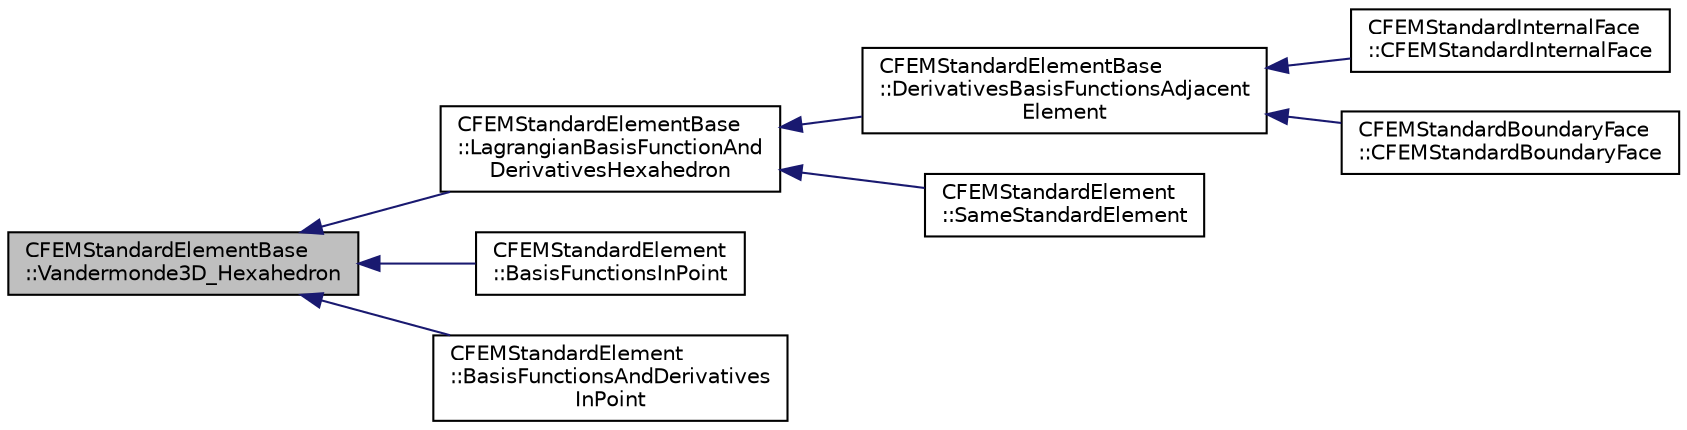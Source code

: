 digraph "CFEMStandardElementBase::Vandermonde3D_Hexahedron"
{
  edge [fontname="Helvetica",fontsize="10",labelfontname="Helvetica",labelfontsize="10"];
  node [fontname="Helvetica",fontsize="10",shape=record];
  rankdir="LR";
  Node375 [label="CFEMStandardElementBase\l::Vandermonde3D_Hexahedron",height=0.2,width=0.4,color="black", fillcolor="grey75", style="filled", fontcolor="black"];
  Node375 -> Node376 [dir="back",color="midnightblue",fontsize="10",style="solid",fontname="Helvetica"];
  Node376 [label="CFEMStandardElementBase\l::LagrangianBasisFunctionAnd\lDerivativesHexahedron",height=0.2,width=0.4,color="black", fillcolor="white", style="filled",URL="$class_c_f_e_m_standard_element_base.html#aba915fde80de871ac0aea50daace9c36",tooltip="Function, which determines the values of the Lagrangian interpolation functions and its derivatives i..."];
  Node376 -> Node377 [dir="back",color="midnightblue",fontsize="10",style="solid",fontname="Helvetica"];
  Node377 [label="CFEMStandardElementBase\l::DerivativesBasisFunctionsAdjacent\lElement",height=0.2,width=0.4,color="black", fillcolor="white", style="filled",URL="$class_c_f_e_m_standard_element_base.html#afb1cec3d091753fa80105767654594e4",tooltip="Function, which computes the values of the derivatives of the basis functions of the adjacent element..."];
  Node377 -> Node378 [dir="back",color="midnightblue",fontsize="10",style="solid",fontname="Helvetica"];
  Node378 [label="CFEMStandardInternalFace\l::CFEMStandardInternalFace",height=0.2,width=0.4,color="black", fillcolor="white", style="filled",URL="$class_c_f_e_m_standard_internal_face.html#a03fc34bc2e61074ab778a30b940fb634",tooltip="Alternative constructor. "];
  Node377 -> Node379 [dir="back",color="midnightblue",fontsize="10",style="solid",fontname="Helvetica"];
  Node379 [label="CFEMStandardBoundaryFace\l::CFEMStandardBoundaryFace",height=0.2,width=0.4,color="black", fillcolor="white", style="filled",URL="$class_c_f_e_m_standard_boundary_face.html#a5a92fa174c37322a3ebd640d12ab8b3b",tooltip="Alternative constructor. "];
  Node376 -> Node380 [dir="back",color="midnightblue",fontsize="10",style="solid",fontname="Helvetica"];
  Node380 [label="CFEMStandardElement\l::SameStandardElement",height=0.2,width=0.4,color="black", fillcolor="white", style="filled",URL="$class_c_f_e_m_standard_element.html#a81ce632b76ad1e704b34455809686b4f",tooltip="Function, which checks if the function arguments correspond to this standard element. "];
  Node375 -> Node381 [dir="back",color="midnightblue",fontsize="10",style="solid",fontname="Helvetica"];
  Node381 [label="CFEMStandardElement\l::BasisFunctionsInPoint",height=0.2,width=0.4,color="black", fillcolor="white", style="filled",URL="$class_c_f_e_m_standard_element.html#a7e662dc2ab1b4dc7a5b56cd70929af9d",tooltip="Function, which computes the Lagrangian basis functions for the given parametric coordinates. "];
  Node375 -> Node382 [dir="back",color="midnightblue",fontsize="10",style="solid",fontname="Helvetica"];
  Node382 [label="CFEMStandardElement\l::BasisFunctionsAndDerivatives\lInPoint",height=0.2,width=0.4,color="black", fillcolor="white", style="filled",URL="$class_c_f_e_m_standard_element.html#a0ce8e7aff7657aa636844f04bae3eac4",tooltip="Function, which computes the Lagrangian basis functions and its derivatives for the given parametric ..."];
}
